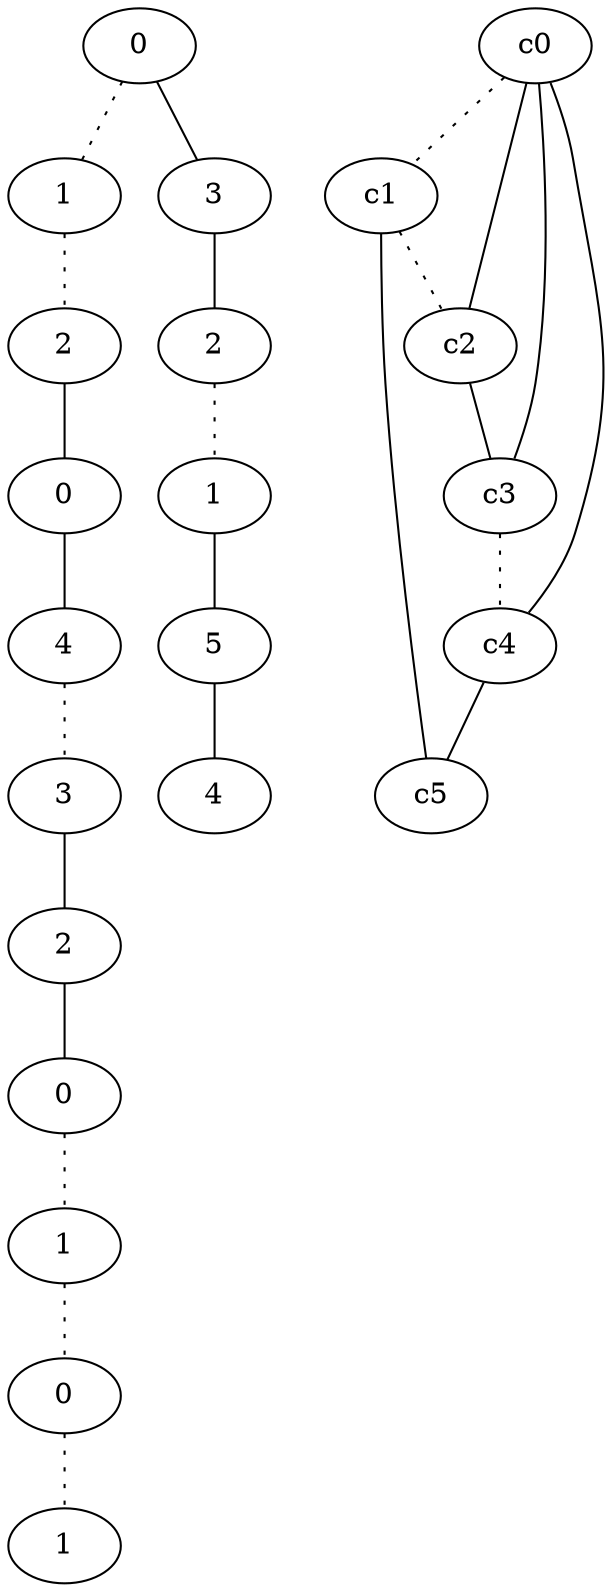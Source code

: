 graph {
a0[label=0];
a1[label=1];
a2[label=2];
a3[label=0];
a4[label=4];
a5[label=3];
a6[label=2];
a7[label=0];
a8[label=1];
a9[label=0];
a10[label=1];
a11[label=3];
a12[label=2];
a13[label=1];
a14[label=5];
a15[label=4];
a0 -- a1 [style=dotted];
a0 -- a11;
a1 -- a2 [style=dotted];
a2 -- a3;
a3 -- a4;
a4 -- a5 [style=dotted];
a5 -- a6;
a6 -- a7;
a7 -- a8 [style=dotted];
a8 -- a9 [style=dotted];
a9 -- a10 [style=dotted];
a11 -- a12;
a12 -- a13 [style=dotted];
a13 -- a14;
a14 -- a15;
c0 -- c1 [style=dotted];
c0 -- c2;
c0 -- c3;
c0 -- c4;
c1 -- c2 [style=dotted];
c1 -- c5;
c2 -- c3;
c3 -- c4 [style=dotted];
c4 -- c5;
}
